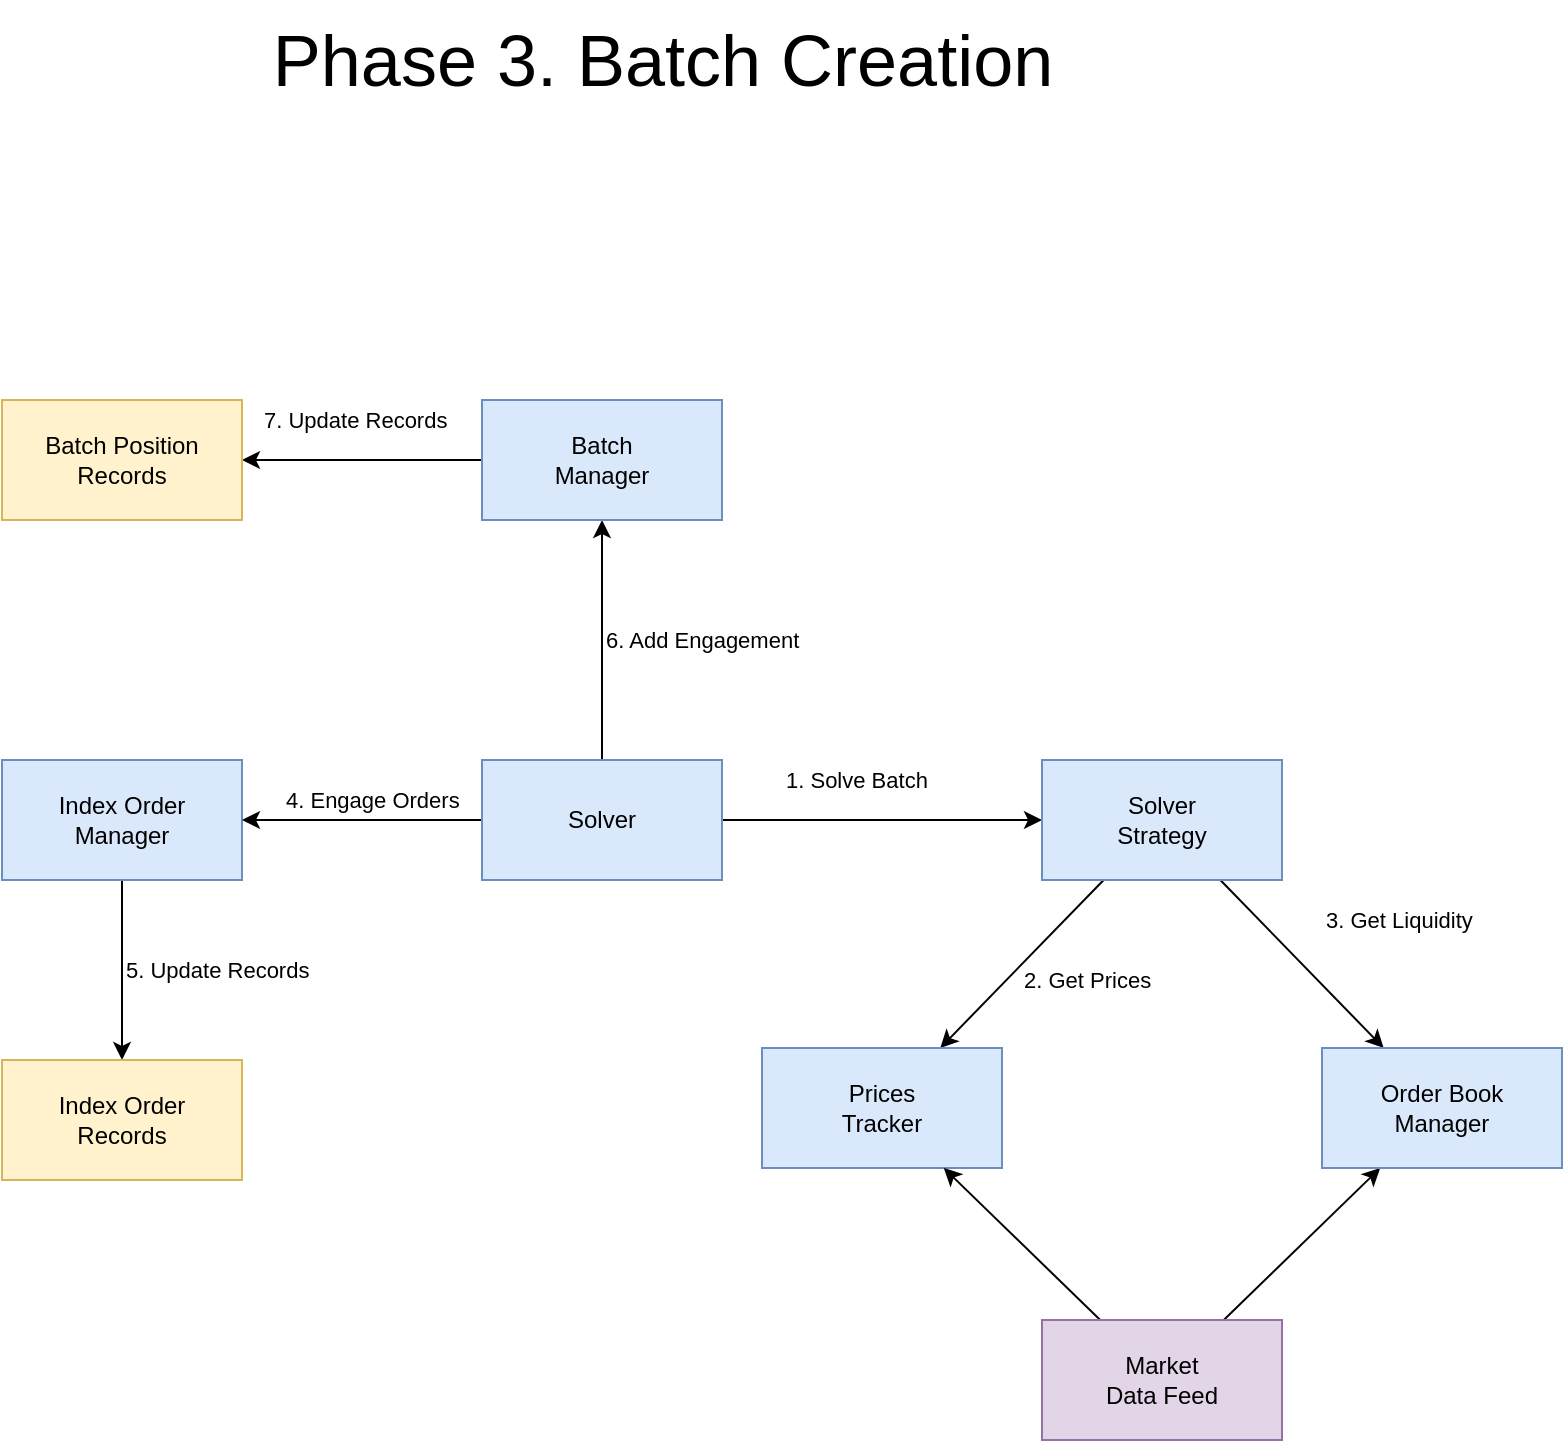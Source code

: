 <mxfile version="24.7.8">
  <diagram name="Page-1" id="jh5zgXB2ApuEn3dxrwDF">
    <mxGraphModel dx="1230" dy="1616" grid="1" gridSize="10" guides="1" tooltips="1" connect="1" arrows="1" fold="1" page="1" pageScale="1" pageWidth="1169" pageHeight="827" math="0" shadow="0">
      <root>
        <mxCell id="0" />
        <mxCell id="1" parent="0" />
        <mxCell id="Kz7p3PBmYIackSTujqLT-40" value="5. Update Records" style="edgeStyle=orthogonalEdgeStyle;rounded=0;orthogonalLoop=1;jettySize=auto;html=1;align=left;" edge="1" parent="1" source="Kz7p3PBmYIackSTujqLT-3" target="Kz7p3PBmYIackSTujqLT-21">
          <mxGeometry relative="1" as="geometry" />
        </mxCell>
        <mxCell id="Kz7p3PBmYIackSTujqLT-3" value="Index Order&lt;div&gt;Manager&lt;/div&gt;" style="rounded=0;whiteSpace=wrap;html=1;fillColor=#dae8fc;strokeColor=#6c8ebf;" vertex="1" parent="1">
          <mxGeometry x="320" y="240" width="120" height="60" as="geometry" />
        </mxCell>
        <mxCell id="Kz7p3PBmYIackSTujqLT-29" value="1. Solve Batch" style="edgeStyle=orthogonalEdgeStyle;rounded=0;orthogonalLoop=1;jettySize=auto;html=1;align=left;" edge="1" parent="1" source="Kz7p3PBmYIackSTujqLT-8" target="Kz7p3PBmYIackSTujqLT-20">
          <mxGeometry x="-0.625" y="20" relative="1" as="geometry">
            <mxPoint as="offset" />
          </mxGeometry>
        </mxCell>
        <mxCell id="Kz7p3PBmYIackSTujqLT-36" value="6. Add Engagement" style="edgeStyle=orthogonalEdgeStyle;rounded=0;orthogonalLoop=1;jettySize=auto;html=1;align=left;" edge="1" parent="1" source="Kz7p3PBmYIackSTujqLT-8" target="Kz7p3PBmYIackSTujqLT-35">
          <mxGeometry relative="1" as="geometry" />
        </mxCell>
        <mxCell id="Kz7p3PBmYIackSTujqLT-39" value="4. Engage Orders" style="edgeStyle=orthogonalEdgeStyle;rounded=0;orthogonalLoop=1;jettySize=auto;html=1;align=left;" edge="1" parent="1" source="Kz7p3PBmYIackSTujqLT-8" target="Kz7p3PBmYIackSTujqLT-3">
          <mxGeometry x="0.667" y="-10" relative="1" as="geometry">
            <mxPoint as="offset" />
          </mxGeometry>
        </mxCell>
        <mxCell id="Kz7p3PBmYIackSTujqLT-8" value="Solver" style="rounded=0;whiteSpace=wrap;html=1;fillColor=#dae8fc;strokeColor=#6c8ebf;" vertex="1" parent="1">
          <mxGeometry x="560" y="240" width="120" height="60" as="geometry" />
        </mxCell>
        <mxCell id="Kz7p3PBmYIackSTujqLT-31" value="2. Get Prices" style="rounded=0;orthogonalLoop=1;jettySize=auto;html=1;align=left;" edge="1" parent="1" source="Kz7p3PBmYIackSTujqLT-20" target="Kz7p3PBmYIackSTujqLT-24">
          <mxGeometry x="0.098" y="6" relative="1" as="geometry">
            <mxPoint x="-1" as="offset" />
          </mxGeometry>
        </mxCell>
        <mxCell id="Kz7p3PBmYIackSTujqLT-32" value="3. Get Liquidity" style="rounded=0;orthogonalLoop=1;jettySize=auto;html=1;align=left;" edge="1" parent="1" source="Kz7p3PBmYIackSTujqLT-20" target="Kz7p3PBmYIackSTujqLT-30">
          <mxGeometry x="-0.15" y="23" relative="1" as="geometry">
            <mxPoint x="-1" as="offset" />
          </mxGeometry>
        </mxCell>
        <mxCell id="Kz7p3PBmYIackSTujqLT-20" value="Solver&lt;br&gt;Strategy" style="rounded=0;whiteSpace=wrap;html=1;fillColor=#dae8fc;strokeColor=#6c8ebf;" vertex="1" parent="1">
          <mxGeometry x="840" y="240" width="120" height="60" as="geometry" />
        </mxCell>
        <mxCell id="Kz7p3PBmYIackSTujqLT-21" value="Index Order&lt;div&gt;Records&lt;/div&gt;" style="rounded=0;whiteSpace=wrap;html=1;fillColor=#fff2cc;strokeColor=#d6b656;" vertex="1" parent="1">
          <mxGeometry x="320" y="390" width="120" height="60" as="geometry" />
        </mxCell>
        <mxCell id="Kz7p3PBmYIackSTujqLT-24" value="Prices&lt;div&gt;Tracker&lt;/div&gt;" style="rounded=0;whiteSpace=wrap;html=1;fillColor=#dae8fc;strokeColor=#6c8ebf;" vertex="1" parent="1">
          <mxGeometry x="700" y="384" width="120" height="60" as="geometry" />
        </mxCell>
        <mxCell id="Kz7p3PBmYIackSTujqLT-26" value="&lt;font style=&quot;font-size: 36px;&quot;&gt;Phase 3. Batch Creation&lt;/font&gt;" style="text;html=1;align=center;verticalAlign=middle;resizable=0;points=[];autosize=1;strokeColor=none;fillColor=none;" vertex="1" parent="1">
          <mxGeometry x="445" y="-140" width="410" height="60" as="geometry" />
        </mxCell>
        <mxCell id="Kz7p3PBmYIackSTujqLT-33" style="rounded=0;orthogonalLoop=1;jettySize=auto;html=1;" edge="1" parent="1" source="Kz7p3PBmYIackSTujqLT-28" target="Kz7p3PBmYIackSTujqLT-24">
          <mxGeometry relative="1" as="geometry" />
        </mxCell>
        <mxCell id="Kz7p3PBmYIackSTujqLT-34" style="rounded=0;orthogonalLoop=1;jettySize=auto;html=1;" edge="1" parent="1" source="Kz7p3PBmYIackSTujqLT-28" target="Kz7p3PBmYIackSTujqLT-30">
          <mxGeometry relative="1" as="geometry" />
        </mxCell>
        <mxCell id="Kz7p3PBmYIackSTujqLT-28" value="Market&lt;div&gt;Data Feed&lt;/div&gt;" style="rounded=0;whiteSpace=wrap;html=1;fillColor=#e1d5e7;strokeColor=#9673a6;" vertex="1" parent="1">
          <mxGeometry x="840" y="520" width="120" height="60" as="geometry" />
        </mxCell>
        <mxCell id="Kz7p3PBmYIackSTujqLT-30" value="Order Book&lt;div&gt;Manager&lt;/div&gt;" style="rounded=0;whiteSpace=wrap;html=1;fillColor=#dae8fc;strokeColor=#6c8ebf;" vertex="1" parent="1">
          <mxGeometry x="980" y="384" width="120" height="60" as="geometry" />
        </mxCell>
        <mxCell id="Kz7p3PBmYIackSTujqLT-38" value="7. Update Records" style="edgeStyle=orthogonalEdgeStyle;rounded=0;orthogonalLoop=1;jettySize=auto;html=1;align=left;" edge="1" parent="1" source="Kz7p3PBmYIackSTujqLT-35" target="Kz7p3PBmYIackSTujqLT-37">
          <mxGeometry x="0.833" y="-20" relative="1" as="geometry">
            <mxPoint x="-1" as="offset" />
          </mxGeometry>
        </mxCell>
        <mxCell id="Kz7p3PBmYIackSTujqLT-35" value="Batch&lt;div&gt;Manager&lt;/div&gt;" style="rounded=0;whiteSpace=wrap;html=1;fillColor=#dae8fc;strokeColor=#6c8ebf;" vertex="1" parent="1">
          <mxGeometry x="560" y="60" width="120" height="60" as="geometry" />
        </mxCell>
        <mxCell id="Kz7p3PBmYIackSTujqLT-37" value="Batch&amp;nbsp;&lt;span style=&quot;background-color: initial;&quot;&gt;Position&lt;/span&gt;&lt;div&gt;Records&lt;/div&gt;" style="rounded=0;whiteSpace=wrap;html=1;fillColor=#fff2cc;strokeColor=#d6b656;" vertex="1" parent="1">
          <mxGeometry x="320" y="60" width="120" height="60" as="geometry" />
        </mxCell>
      </root>
    </mxGraphModel>
  </diagram>
</mxfile>
